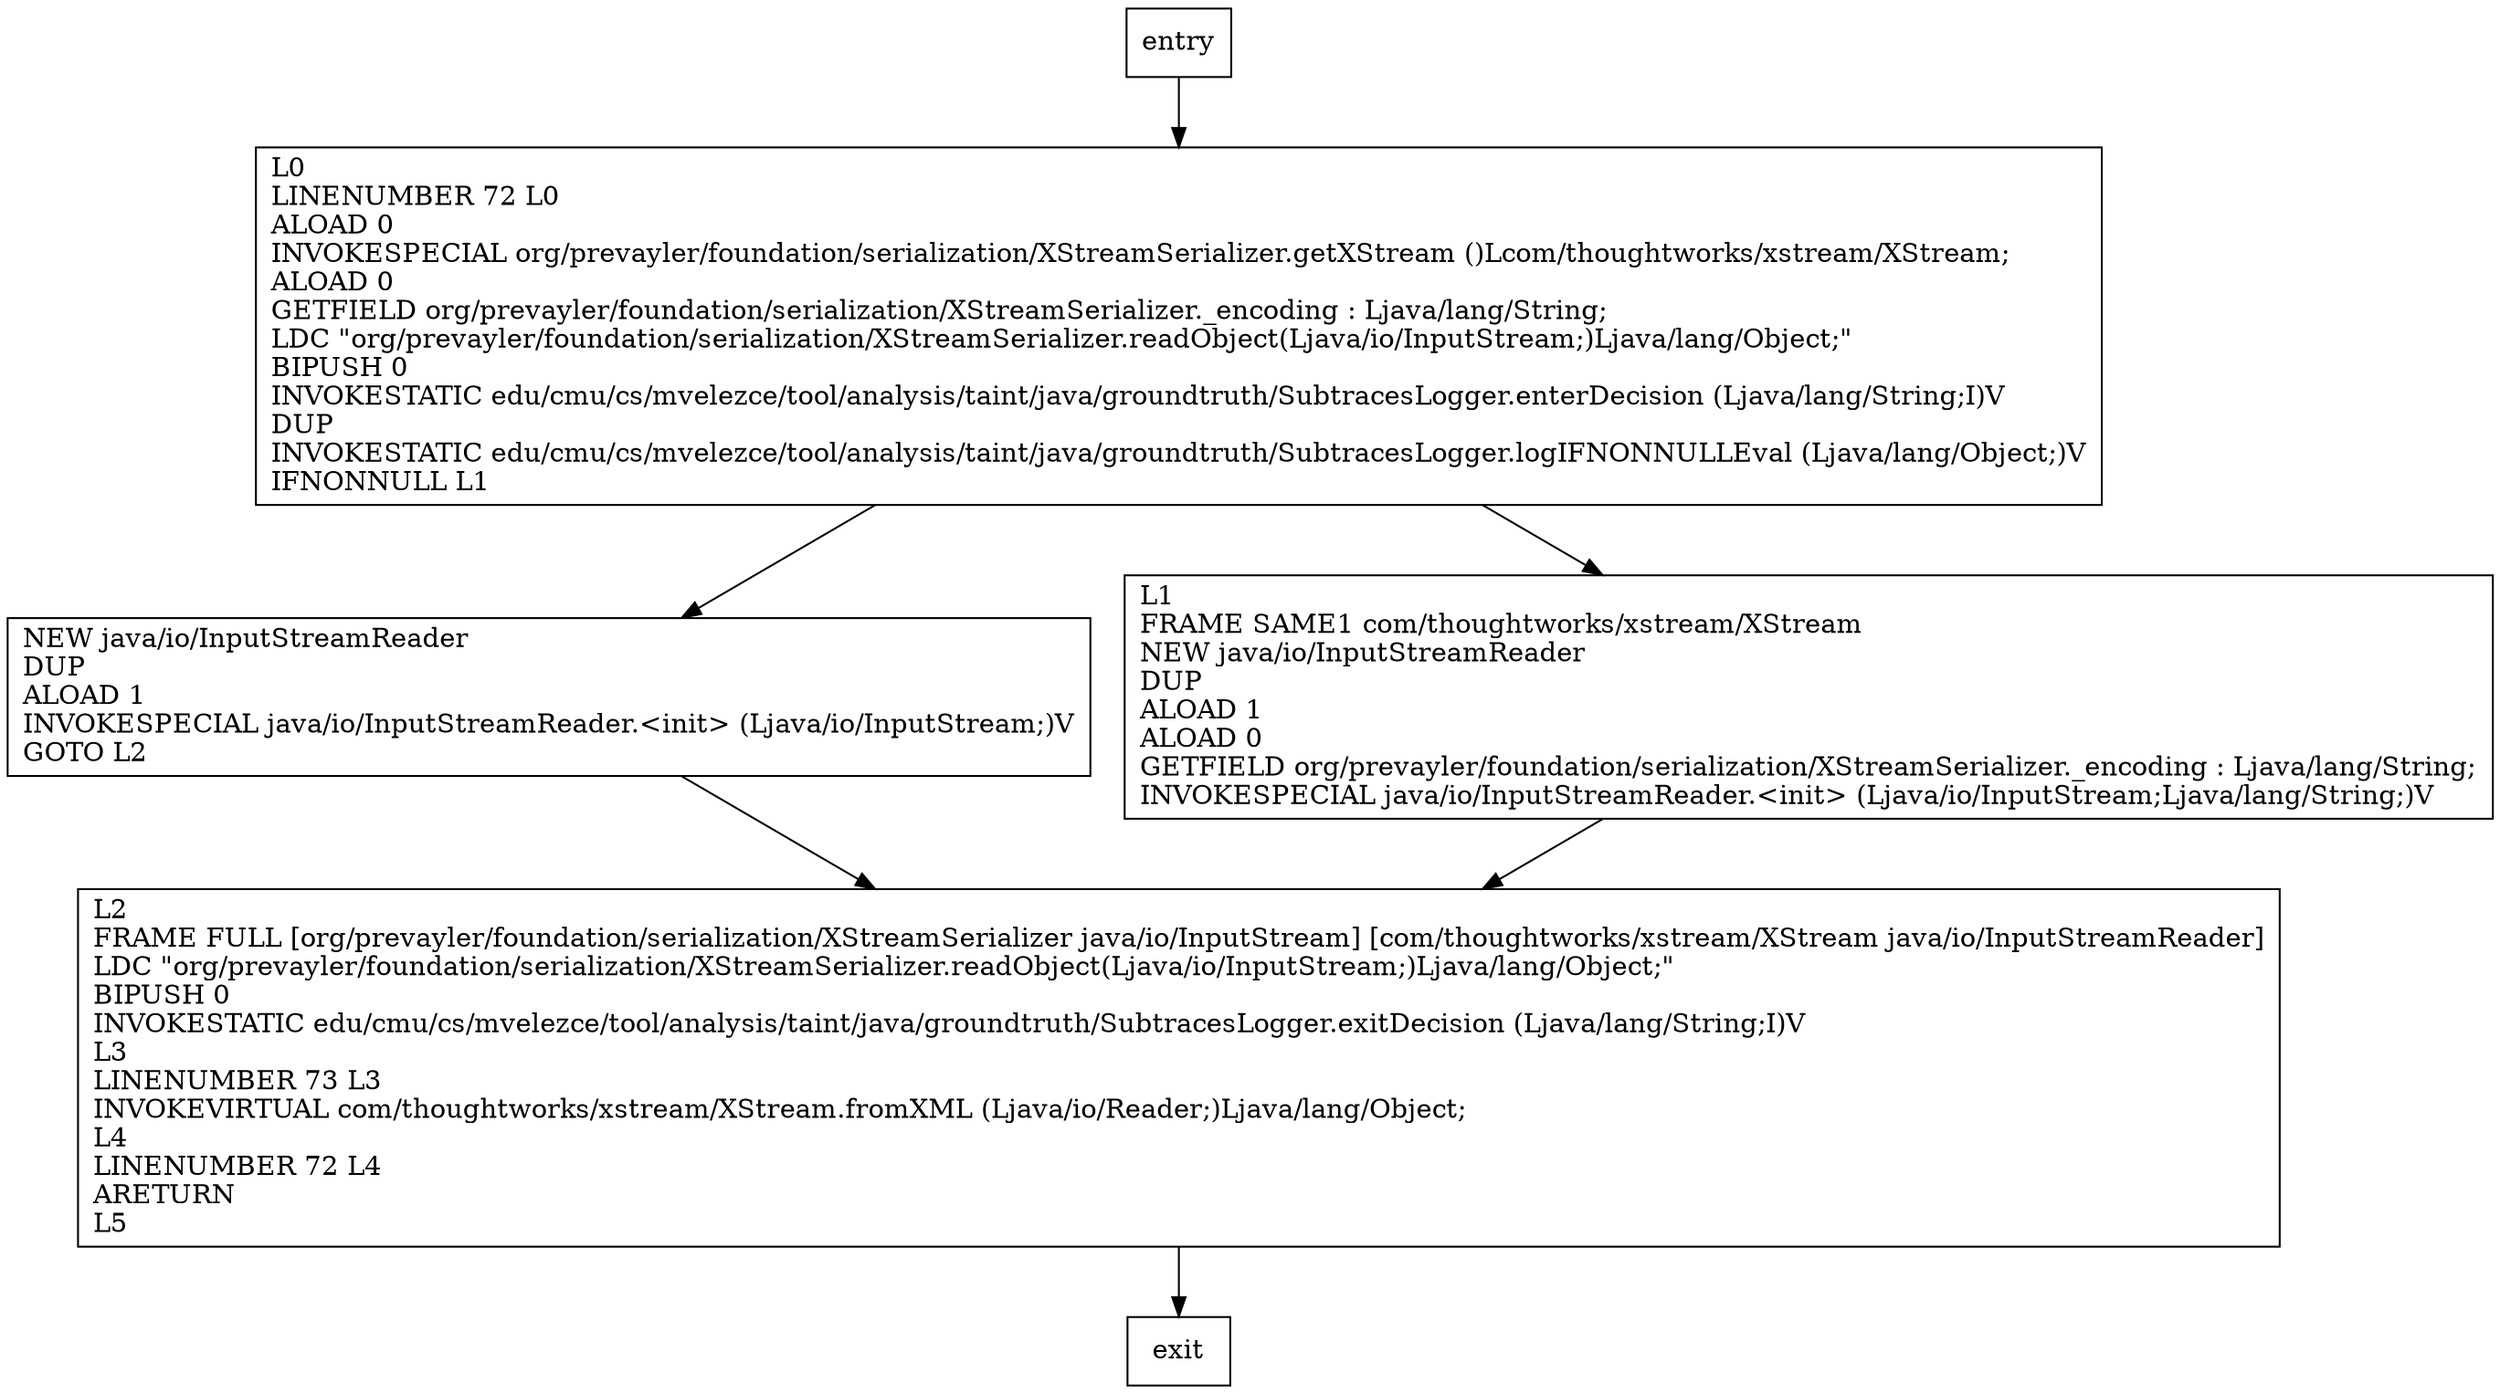 digraph readObject {
node [shape=record];
784882213 [label="L2\lFRAME FULL [org/prevayler/foundation/serialization/XStreamSerializer java/io/InputStream] [com/thoughtworks/xstream/XStream java/io/InputStreamReader]\lLDC \"org/prevayler/foundation/serialization/XStreamSerializer.readObject(Ljava/io/InputStream;)Ljava/lang/Object;\"\lBIPUSH 0\lINVOKESTATIC edu/cmu/cs/mvelezce/tool/analysis/taint/java/groundtruth/SubtracesLogger.exitDecision (Ljava/lang/String;I)V\lL3\lLINENUMBER 73 L3\lINVOKEVIRTUAL com/thoughtworks/xstream/XStream.fromXML (Ljava/io/Reader;)Ljava/lang/Object;\lL4\lLINENUMBER 72 L4\lARETURN\lL5\l"];
2017147552 [label="NEW java/io/InputStreamReader\lDUP\lALOAD 1\lINVOKESPECIAL java/io/InputStreamReader.\<init\> (Ljava/io/InputStream;)V\lGOTO L2\l"];
1859227008 [label="L0\lLINENUMBER 72 L0\lALOAD 0\lINVOKESPECIAL org/prevayler/foundation/serialization/XStreamSerializer.getXStream ()Lcom/thoughtworks/xstream/XStream;\lALOAD 0\lGETFIELD org/prevayler/foundation/serialization/XStreamSerializer._encoding : Ljava/lang/String;\lLDC \"org/prevayler/foundation/serialization/XStreamSerializer.readObject(Ljava/io/InputStream;)Ljava/lang/Object;\"\lBIPUSH 0\lINVOKESTATIC edu/cmu/cs/mvelezce/tool/analysis/taint/java/groundtruth/SubtracesLogger.enterDecision (Ljava/lang/String;I)V\lDUP\lINVOKESTATIC edu/cmu/cs/mvelezce/tool/analysis/taint/java/groundtruth/SubtracesLogger.logIFNONNULLEval (Ljava/lang/Object;)V\lIFNONNULL L1\l"];
1277490082 [label="L1\lFRAME SAME1 com/thoughtworks/xstream/XStream\lNEW java/io/InputStreamReader\lDUP\lALOAD 1\lALOAD 0\lGETFIELD org/prevayler/foundation/serialization/XStreamSerializer._encoding : Ljava/lang/String;\lINVOKESPECIAL java/io/InputStreamReader.\<init\> (Ljava/io/InputStream;Ljava/lang/String;)V\l"];
entry;
exit;
784882213 -> exit;
entry -> 1859227008;
2017147552 -> 784882213;
1859227008 -> 2017147552;
1859227008 -> 1277490082;
1277490082 -> 784882213;
}
